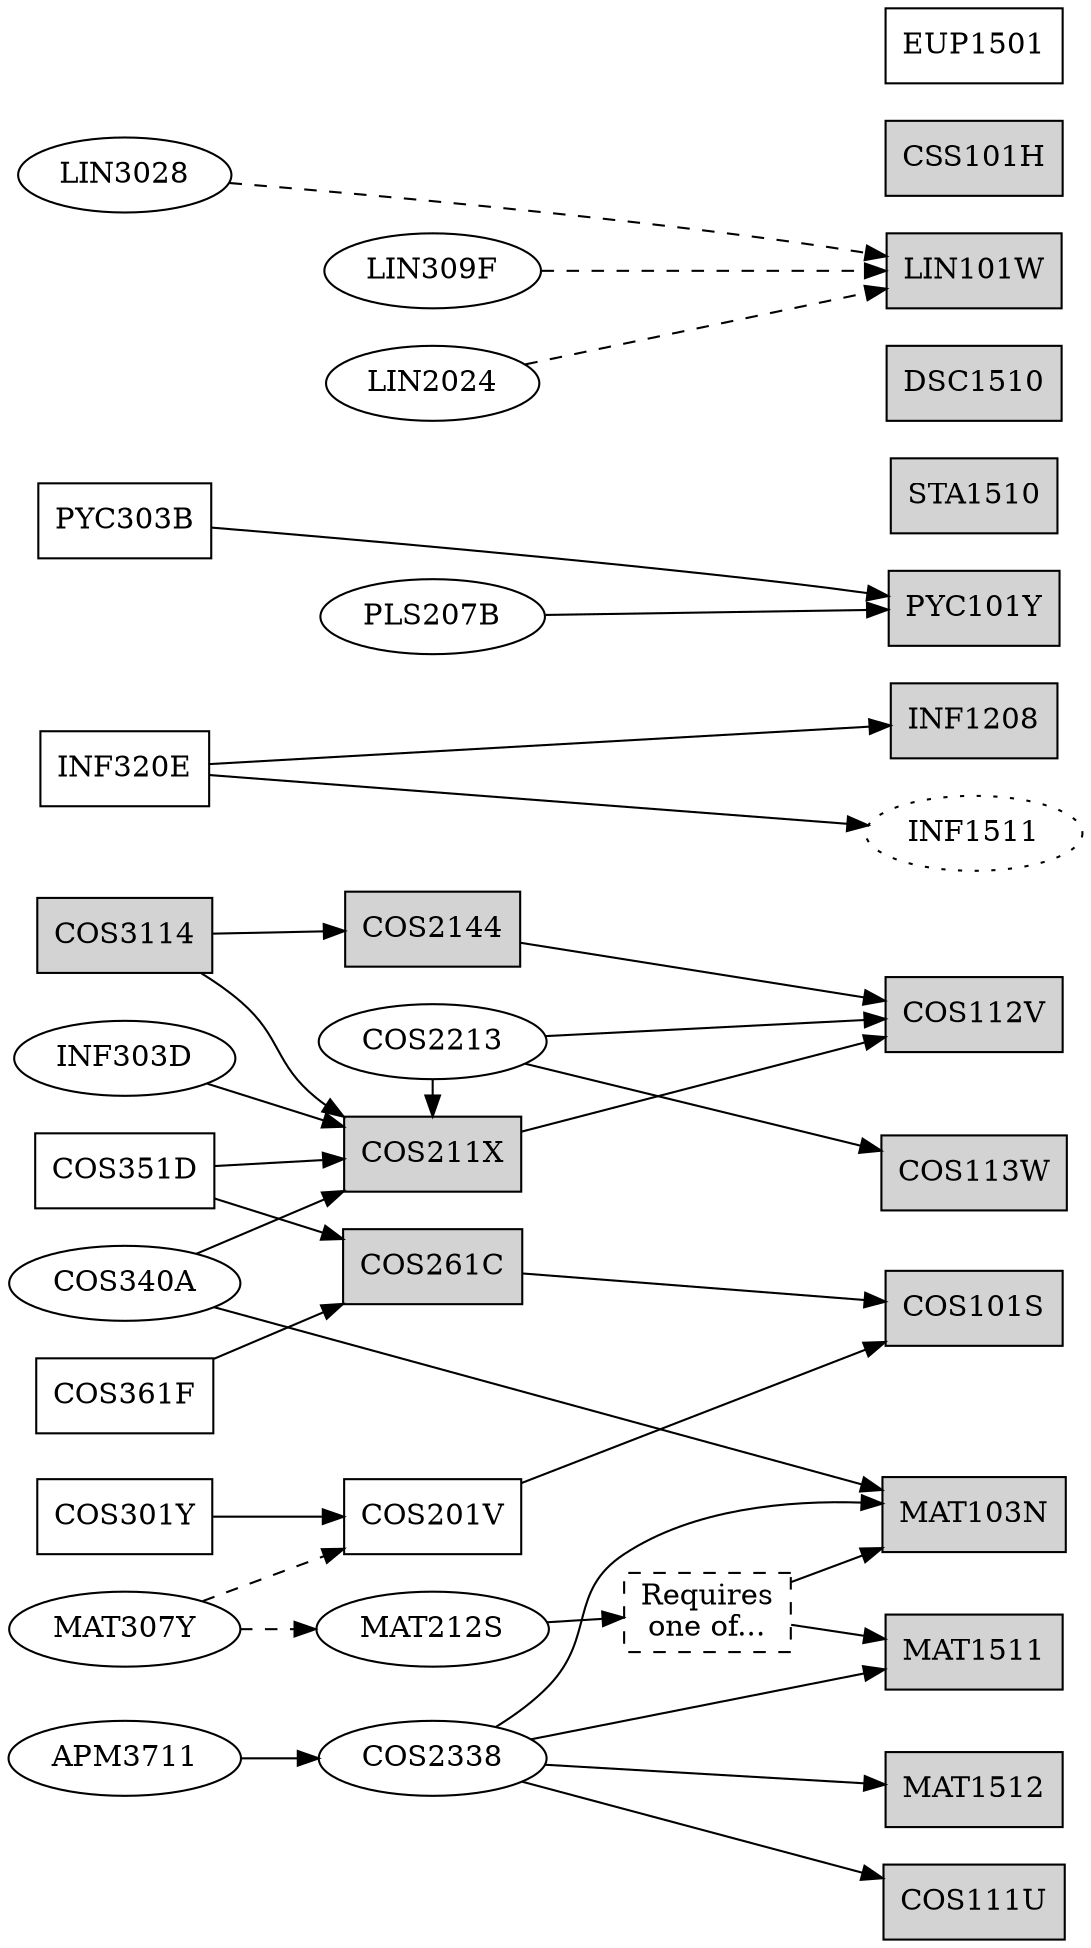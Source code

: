 digraph ComputationalIntelligence {
    node [shape=box];
    rankdir=LR;

    // Completed modules
    {node [style=filled];
    COS111U COS112V COS113W MAT1511 MAT1512 COS101S
    INF1208 PYC101Y STA1510 MAT103N DSC1510 LIN101W
    COS211X COS261C COS2144 COS3114}

    {rank=same; COS301Y INF320E COS351D COS361F PYC303B}
    {rank=same; node [shape=ellipse];
    COS3114 APM3711 MAT307Y INF303D LIN3028 COS340A}

    {rank=same; COS201V COS211X COS261C COS2144}
    {rank=same; node [shape=ellipse];
    COS2213 COS2338 MAT212S LIN309F LIN2024 PLS207B}

    {rank=same;
        {node [style=filled];
              COS101S COS112V COS113W INF1208 MAT1511 MAT1512
              PYC101Y COS111U CSS101H STA1510}
        EUP1501}

    {rank=same; node [shape=ellipse];
        INF1511 [style=dotted]
        {node [style=filled];
              MAT103N DSC1510 LIN101W}}

    COS301Y -> {COS201V}
    INF320E -> {INF1208 INF1511}
    COS351D -> {COS211X COS261C}
    COS361F -> {COS261C}
    PYC303B -> {PYC101Y}

    COS3114 -> {COS211X COS2144}
    APM3711 -> {COS2338}
    MAT307Y -> {MAT212S COS201V} [style=dashed]
    INF303D -> {COS211X}
    LIN3028 -> {LIN101W} [style=dashed]
    COS340A -> {COS211X MAT103N}


    COS201V -> {COS101S}
    COS211X -> {COS112V}
    COS261C -> {COS101S}
    COS2144 -> {COS112V}

    {rank=same; COS2213 COS211X}
    COS2213 -> {COS112V COS113W}
    COS2213 -> {COS211X}
    COS2338 -> {COS111U MAT103N MAT1511 MAT1512}
    MAT103OR151 [label="Requires\none of...", style=dashed];
    MAT212S -> {MAT103OR151}
    MAT103OR151 -> {MAT103N MAT1511}
    LIN309F -> {LIN101W} [style=dashed]
    LIN2024 -> {LIN101W} [style=dashed]
    PLS207B -> {PYC101Y}
}

